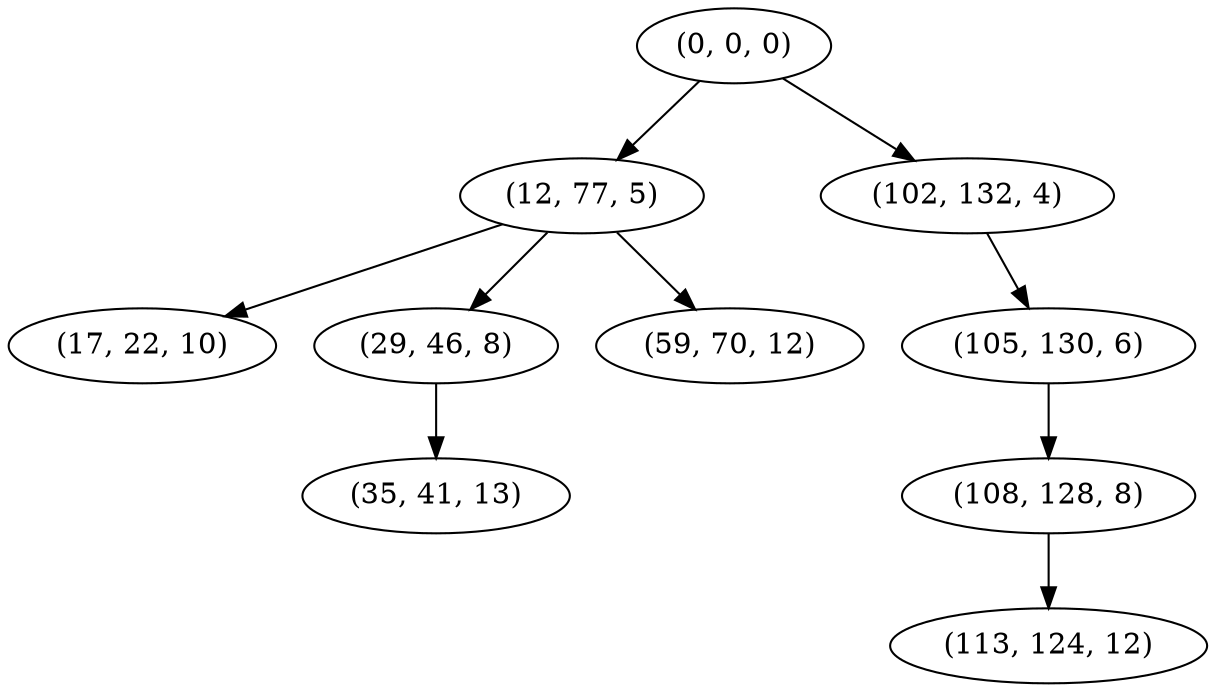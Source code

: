digraph tree {
    "(0, 0, 0)";
    "(12, 77, 5)";
    "(17, 22, 10)";
    "(29, 46, 8)";
    "(35, 41, 13)";
    "(59, 70, 12)";
    "(102, 132, 4)";
    "(105, 130, 6)";
    "(108, 128, 8)";
    "(113, 124, 12)";
    "(0, 0, 0)" -> "(12, 77, 5)";
    "(0, 0, 0)" -> "(102, 132, 4)";
    "(12, 77, 5)" -> "(17, 22, 10)";
    "(12, 77, 5)" -> "(29, 46, 8)";
    "(12, 77, 5)" -> "(59, 70, 12)";
    "(29, 46, 8)" -> "(35, 41, 13)";
    "(102, 132, 4)" -> "(105, 130, 6)";
    "(105, 130, 6)" -> "(108, 128, 8)";
    "(108, 128, 8)" -> "(113, 124, 12)";
}
